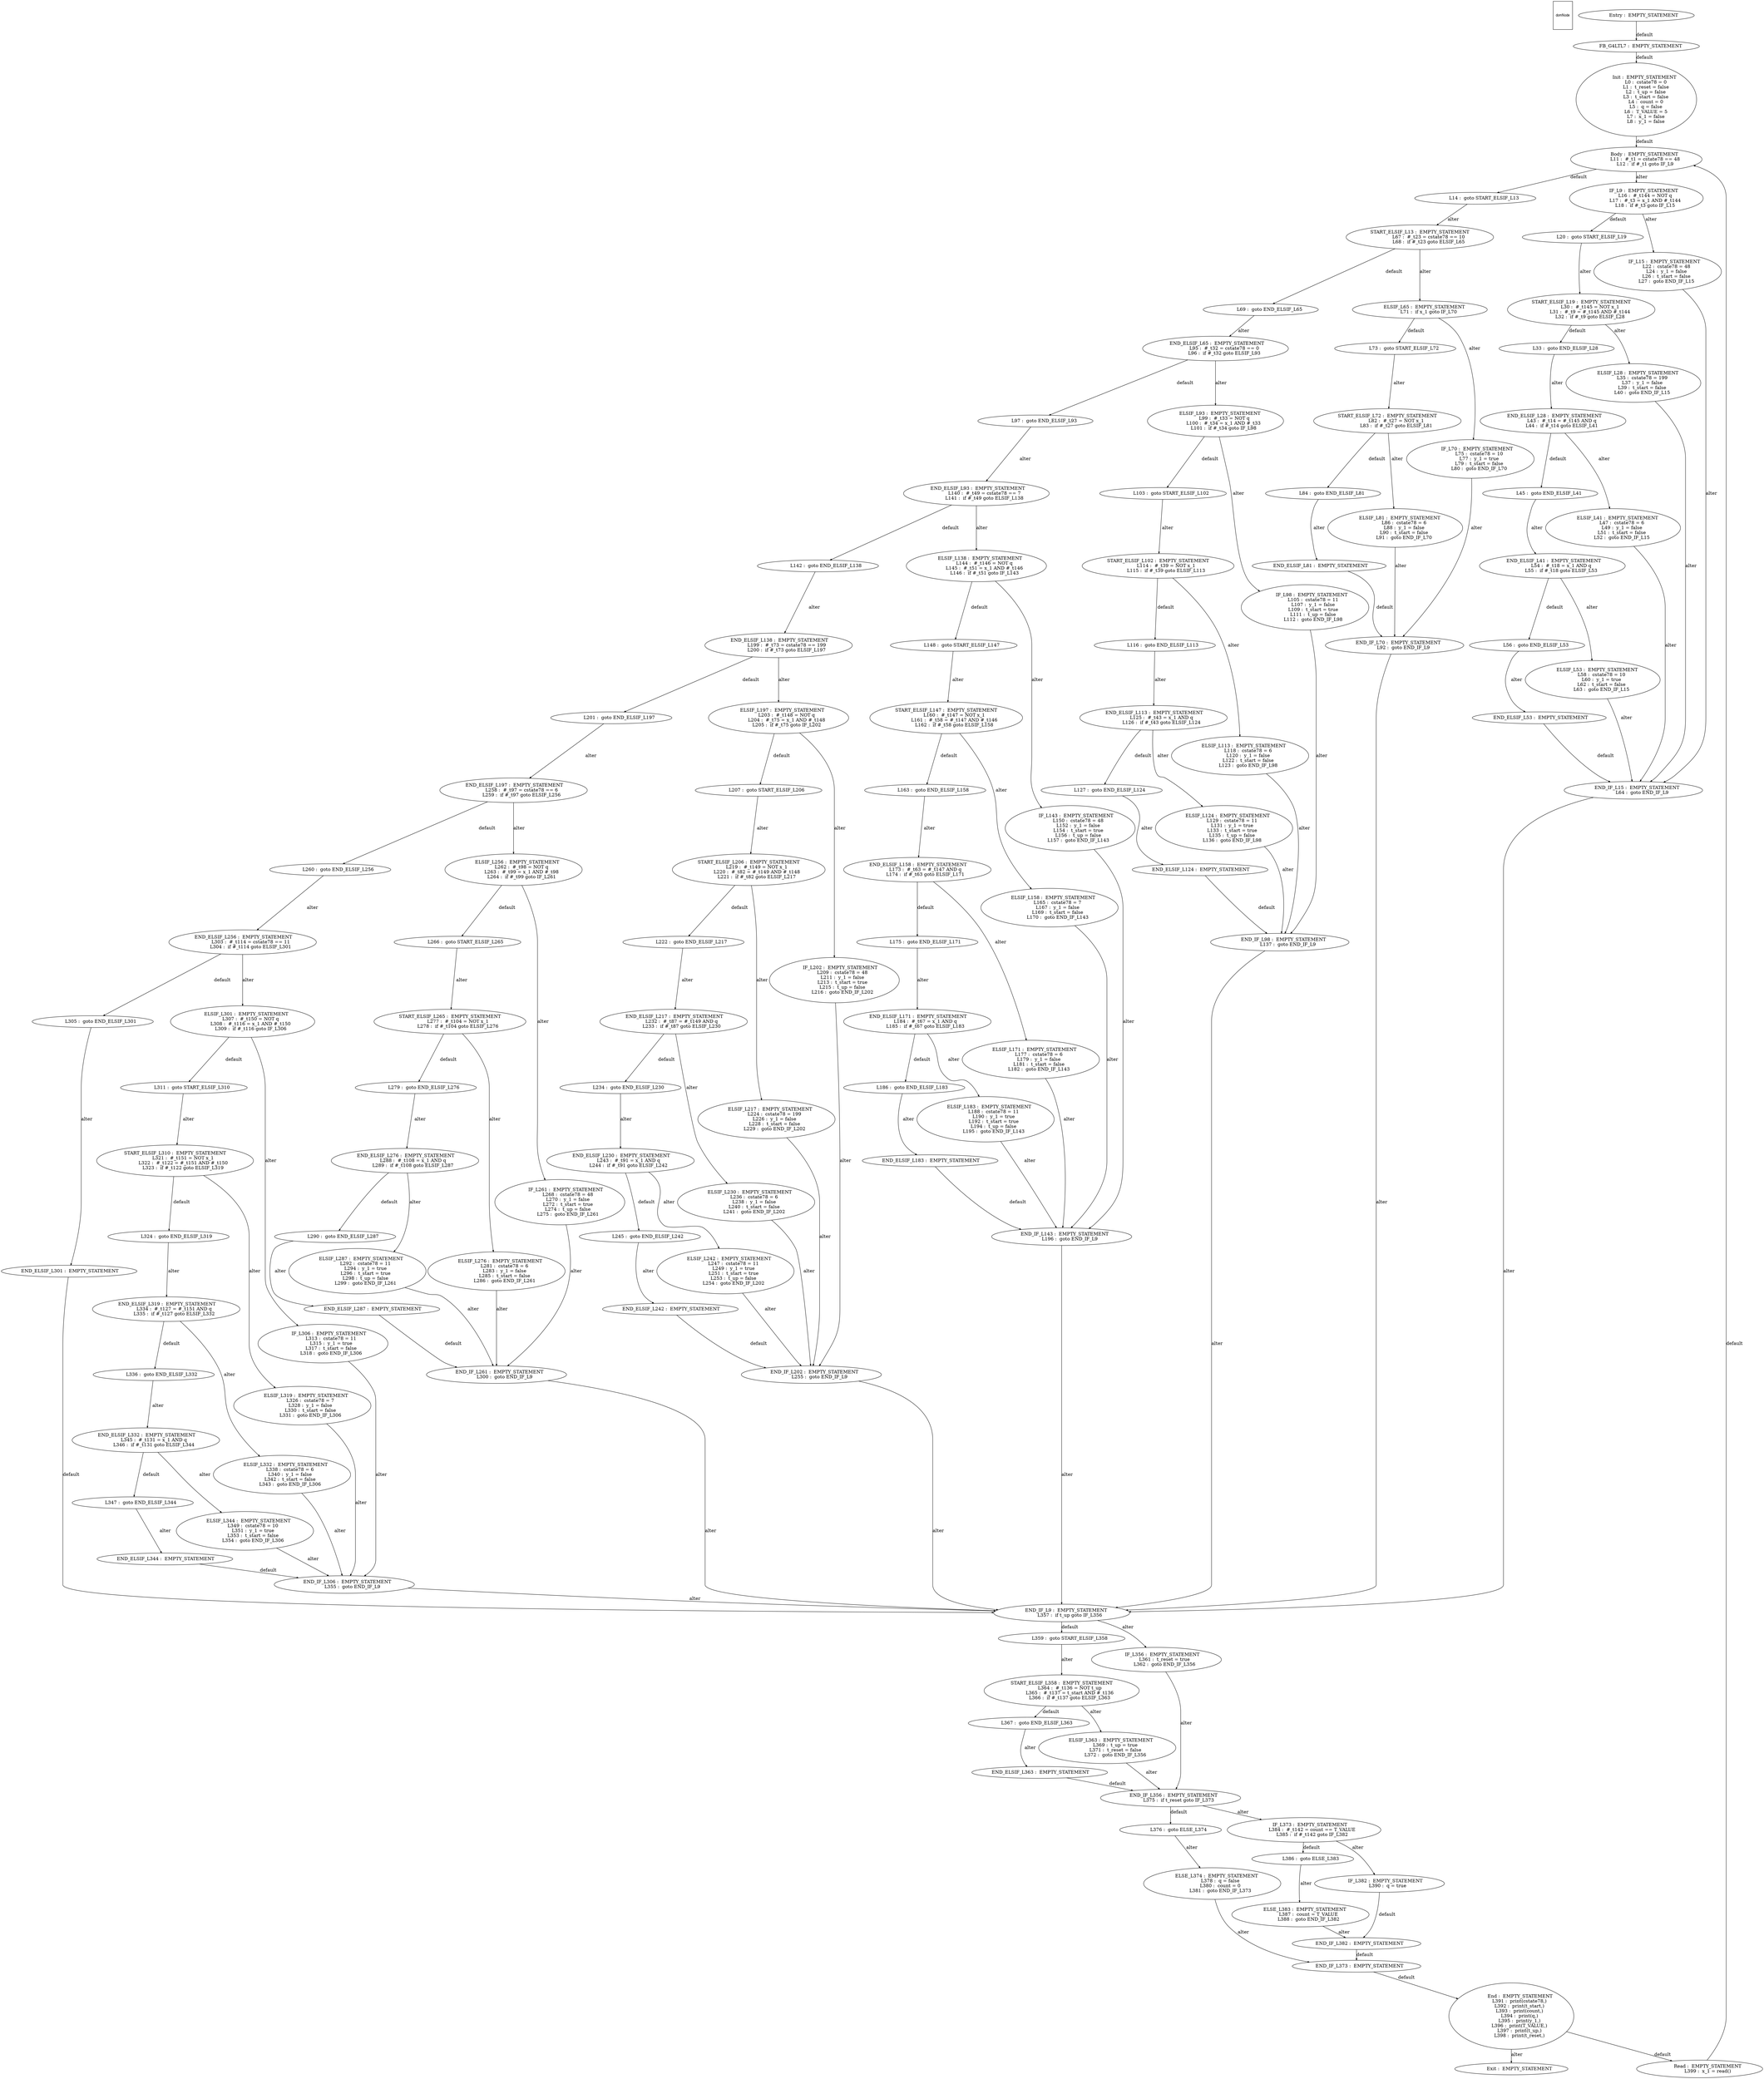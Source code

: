digraph G {
  ranksep=.25;
  edge [arrowsize=.5]
  domNode [shape=rectangle, fontname="ArialNarrow",
        fontsize=12,  height=1.2];
  "      FB_G4LTL7 :  EMPTY_STATEMENT
"; "           Init :  EMPTY_STATEMENT
             L0 :  cstate78 = 0
             L1 :  t_reset = false
             L2 :  t_up = false
             L3 :  t_start = false
             L4 :  count = 0
             L5 :  q = false
             L6 :  T_VALUE = 5
             L7 :  x_1 = false
             L8 :  y_1 = false
"; "           Body :  EMPTY_STATEMENT
            L11 :  #_t1 = cstate78 == 48
            L12 :  if #_t1 goto IF_L9
"; "            L14 :  goto START_ELSIF_L13
"; "          IF_L9 :  EMPTY_STATEMENT
            L16 :  #_t144 = NOT q
            L17 :  #_t3 = x_1 AND #_t144
            L18 :  if #_t3 goto IF_L15
"; "            L20 :  goto START_ELSIF_L19
"; "         IF_L15 :  EMPTY_STATEMENT
            L22 :  cstate78 = 48
            L24 :  y_1 = false
            L26 :  t_start = false
            L27 :  goto END_IF_L15
"; "START_ELSIF_L19 :  EMPTY_STATEMENT
            L30 :  #_t145 = NOT x_1
            L31 :  #_t9 = #_t145 AND #_t144
            L32 :  if #_t9 goto ELSIF_L28
"; "            L33 :  goto END_ELSIF_L28
"; "      ELSIF_L28 :  EMPTY_STATEMENT
            L35 :  cstate78 = 199
            L37 :  y_1 = false
            L39 :  t_start = false
            L40 :  goto END_IF_L15
"; "  END_ELSIF_L28 :  EMPTY_STATEMENT
            L43 :  #_t14 = #_t145 AND q
            L44 :  if #_t14 goto ELSIF_L41
"; "            L45 :  goto END_ELSIF_L41
"; "      ELSIF_L41 :  EMPTY_STATEMENT
            L47 :  cstate78 = 6
            L49 :  y_1 = false
            L51 :  t_start = false
            L52 :  goto END_IF_L15
"; "  END_ELSIF_L41 :  EMPTY_STATEMENT
            L54 :  #_t18 = x_1 AND q
            L55 :  if #_t18 goto ELSIF_L53
"; "            L56 :  goto END_ELSIF_L53
"; "      ELSIF_L53 :  EMPTY_STATEMENT
            L58 :  cstate78 = 10
            L60 :  y_1 = true
            L62 :  t_start = false
            L63 :  goto END_IF_L15
"; "  END_ELSIF_L53 :  EMPTY_STATEMENT
"; "     END_IF_L15 :  EMPTY_STATEMENT
            L64 :  goto END_IF_L9
"; "START_ELSIF_L13 :  EMPTY_STATEMENT
            L67 :  #_t23 = cstate78 == 10
            L68 :  if #_t23 goto ELSIF_L65
"; "            L69 :  goto END_ELSIF_L65
"; "      ELSIF_L65 :  EMPTY_STATEMENT
            L71 :  if x_1 goto IF_L70
"; "            L73 :  goto START_ELSIF_L72
"; "         IF_L70 :  EMPTY_STATEMENT
            L75 :  cstate78 = 10
            L77 :  y_1 = true
            L79 :  t_start = false
            L80 :  goto END_IF_L70
"; "START_ELSIF_L72 :  EMPTY_STATEMENT
            L82 :  #_t27 = NOT x_1
            L83 :  if #_t27 goto ELSIF_L81
"; "            L84 :  goto END_ELSIF_L81
"; "      ELSIF_L81 :  EMPTY_STATEMENT
            L86 :  cstate78 = 6
            L88 :  y_1 = false
            L90 :  t_start = false
            L91 :  goto END_IF_L70
"; "  END_ELSIF_L81 :  EMPTY_STATEMENT
"; "     END_IF_L70 :  EMPTY_STATEMENT
            L92 :  goto END_IF_L9
"; "  END_ELSIF_L65 :  EMPTY_STATEMENT
            L95 :  #_t32 = cstate78 == 0
            L96 :  if #_t32 goto ELSIF_L93
"; "            L97 :  goto END_ELSIF_L93
"; "      ELSIF_L93 :  EMPTY_STATEMENT
            L99 :  #_t33 = NOT q
           L100 :  #_t34 = x_1 AND #_t33
           L101 :  if #_t34 goto IF_L98
"; "           L103 :  goto START_ELSIF_L102
"; "         IF_L98 :  EMPTY_STATEMENT
           L105 :  cstate78 = 11
           L107 :  y_1 = false
           L109 :  t_start = true
           L111 :  t_up = false
           L112 :  goto END_IF_L98
"; "START_ELSIF_L102 :  EMPTY_STATEMENT
           L114 :  #_t39 = NOT x_1
           L115 :  if #_t39 goto ELSIF_L113
"; "           L116 :  goto END_ELSIF_L113
"; "     ELSIF_L113 :  EMPTY_STATEMENT
           L118 :  cstate78 = 6
           L120 :  y_1 = false
           L122 :  t_start = false
           L123 :  goto END_IF_L98
"; " END_ELSIF_L113 :  EMPTY_STATEMENT
           L125 :  #_t43 = x_1 AND q
           L126 :  if #_t43 goto ELSIF_L124
"; "           L127 :  goto END_ELSIF_L124
"; "     ELSIF_L124 :  EMPTY_STATEMENT
           L129 :  cstate78 = 11
           L131 :  y_1 = true
           L133 :  t_start = true
           L135 :  t_up = false
           L136 :  goto END_IF_L98
"; " END_ELSIF_L124 :  EMPTY_STATEMENT
"; "     END_IF_L98 :  EMPTY_STATEMENT
           L137 :  goto END_IF_L9
"; "  END_ELSIF_L93 :  EMPTY_STATEMENT
           L140 :  #_t49 = cstate78 == 7
           L141 :  if #_t49 goto ELSIF_L138
"; "           L142 :  goto END_ELSIF_L138
"; "     ELSIF_L138 :  EMPTY_STATEMENT
           L144 :  #_t146 = NOT q
           L145 :  #_t51 = x_1 AND #_t146
           L146 :  if #_t51 goto IF_L143
"; "           L148 :  goto START_ELSIF_L147
"; "        IF_L143 :  EMPTY_STATEMENT
           L150 :  cstate78 = 48
           L152 :  y_1 = false
           L154 :  t_start = true
           L156 :  t_up = false
           L157 :  goto END_IF_L143
"; "START_ELSIF_L147 :  EMPTY_STATEMENT
           L160 :  #_t147 = NOT x_1
           L161 :  #_t58 = #_t147 AND #_t146
           L162 :  if #_t58 goto ELSIF_L158
"; "           L163 :  goto END_ELSIF_L158
"; "     ELSIF_L158 :  EMPTY_STATEMENT
           L165 :  cstate78 = 7
           L167 :  y_1 = false
           L169 :  t_start = false
           L170 :  goto END_IF_L143
"; " END_ELSIF_L158 :  EMPTY_STATEMENT
           L173 :  #_t63 = #_t147 AND q
           L174 :  if #_t63 goto ELSIF_L171
"; "           L175 :  goto END_ELSIF_L171
"; "     ELSIF_L171 :  EMPTY_STATEMENT
           L177 :  cstate78 = 6
           L179 :  y_1 = false
           L181 :  t_start = false
           L182 :  goto END_IF_L143
"; " END_ELSIF_L171 :  EMPTY_STATEMENT
           L184 :  #_t67 = x_1 AND q
           L185 :  if #_t67 goto ELSIF_L183
"; "           L186 :  goto END_ELSIF_L183
"; "     ELSIF_L183 :  EMPTY_STATEMENT
           L188 :  cstate78 = 11
           L190 :  y_1 = true
           L192 :  t_start = true
           L194 :  t_up = false
           L195 :  goto END_IF_L143
"; " END_ELSIF_L183 :  EMPTY_STATEMENT
"; "    END_IF_L143 :  EMPTY_STATEMENT
           L196 :  goto END_IF_L9
"; " END_ELSIF_L138 :  EMPTY_STATEMENT
           L199 :  #_t73 = cstate78 == 199
           L200 :  if #_t73 goto ELSIF_L197
"; "           L201 :  goto END_ELSIF_L197
"; "     ELSIF_L197 :  EMPTY_STATEMENT
           L203 :  #_t148 = NOT q
           L204 :  #_t75 = x_1 AND #_t148
           L205 :  if #_t75 goto IF_L202
"; "           L207 :  goto START_ELSIF_L206
"; "        IF_L202 :  EMPTY_STATEMENT
           L209 :  cstate78 = 48
           L211 :  y_1 = false
           L213 :  t_start = true
           L215 :  t_up = false
           L216 :  goto END_IF_L202
"; "START_ELSIF_L206 :  EMPTY_STATEMENT
           L219 :  #_t149 = NOT x_1
           L220 :  #_t82 = #_t149 AND #_t148
           L221 :  if #_t82 goto ELSIF_L217
"; "           L222 :  goto END_ELSIF_L217
"; "     ELSIF_L217 :  EMPTY_STATEMENT
           L224 :  cstate78 = 199
           L226 :  y_1 = false
           L228 :  t_start = false
           L229 :  goto END_IF_L202
"; " END_ELSIF_L217 :  EMPTY_STATEMENT
           L232 :  #_t87 = #_t149 AND q
           L233 :  if #_t87 goto ELSIF_L230
"; "           L234 :  goto END_ELSIF_L230
"; "     ELSIF_L230 :  EMPTY_STATEMENT
           L236 :  cstate78 = 6
           L238 :  y_1 = false
           L240 :  t_start = false
           L241 :  goto END_IF_L202
"; " END_ELSIF_L230 :  EMPTY_STATEMENT
           L243 :  #_t91 = x_1 AND q
           L244 :  if #_t91 goto ELSIF_L242
"; "           L245 :  goto END_ELSIF_L242
"; "     ELSIF_L242 :  EMPTY_STATEMENT
           L247 :  cstate78 = 11
           L249 :  y_1 = true
           L251 :  t_start = true
           L253 :  t_up = false
           L254 :  goto END_IF_L202
"; " END_ELSIF_L242 :  EMPTY_STATEMENT
"; "    END_IF_L202 :  EMPTY_STATEMENT
           L255 :  goto END_IF_L9
"; " END_ELSIF_L197 :  EMPTY_STATEMENT
           L258 :  #_t97 = cstate78 == 6
           L259 :  if #_t97 goto ELSIF_L256
"; "           L260 :  goto END_ELSIF_L256
"; "     ELSIF_L256 :  EMPTY_STATEMENT
           L262 :  #_t98 = NOT q
           L263 :  #_t99 = x_1 AND #_t98
           L264 :  if #_t99 goto IF_L261
"; "           L266 :  goto START_ELSIF_L265
"; "        IF_L261 :  EMPTY_STATEMENT
           L268 :  cstate78 = 48
           L270 :  y_1 = false
           L272 :  t_start = true
           L274 :  t_up = false
           L275 :  goto END_IF_L261
"; "START_ELSIF_L265 :  EMPTY_STATEMENT
           L277 :  #_t104 = NOT x_1
           L278 :  if #_t104 goto ELSIF_L276
"; "           L279 :  goto END_ELSIF_L276
"; "     ELSIF_L276 :  EMPTY_STATEMENT
           L281 :  cstate78 = 6
           L283 :  y_1 = false
           L285 :  t_start = false
           L286 :  goto END_IF_L261
"; " END_ELSIF_L276 :  EMPTY_STATEMENT
           L288 :  #_t108 = x_1 AND q
           L289 :  if #_t108 goto ELSIF_L287
"; "           L290 :  goto END_ELSIF_L287
"; "     ELSIF_L287 :  EMPTY_STATEMENT
           L292 :  cstate78 = 11
           L294 :  y_1 = true
           L296 :  t_start = true
           L298 :  t_up = false
           L299 :  goto END_IF_L261
"; " END_ELSIF_L287 :  EMPTY_STATEMENT
"; "    END_IF_L261 :  EMPTY_STATEMENT
           L300 :  goto END_IF_L9
"; " END_ELSIF_L256 :  EMPTY_STATEMENT
           L303 :  #_t114 = cstate78 == 11
           L304 :  if #_t114 goto ELSIF_L301
"; "           L305 :  goto END_ELSIF_L301
"; "     ELSIF_L301 :  EMPTY_STATEMENT
           L307 :  #_t150 = NOT q
           L308 :  #_t116 = x_1 AND #_t150
           L309 :  if #_t116 goto IF_L306
"; "           L311 :  goto START_ELSIF_L310
"; "        IF_L306 :  EMPTY_STATEMENT
           L313 :  cstate78 = 11
           L315 :  y_1 = true
           L317 :  t_start = false
           L318 :  goto END_IF_L306
"; "START_ELSIF_L310 :  EMPTY_STATEMENT
           L321 :  #_t151 = NOT x_1
           L322 :  #_t122 = #_t151 AND #_t150
           L323 :  if #_t122 goto ELSIF_L319
"; "           L324 :  goto END_ELSIF_L319
"; "     ELSIF_L319 :  EMPTY_STATEMENT
           L326 :  cstate78 = 7
           L328 :  y_1 = false
           L330 :  t_start = false
           L331 :  goto END_IF_L306
"; " END_ELSIF_L319 :  EMPTY_STATEMENT
           L334 :  #_t127 = #_t151 AND q
           L335 :  if #_t127 goto ELSIF_L332
"; "           L336 :  goto END_ELSIF_L332
"; "     ELSIF_L332 :  EMPTY_STATEMENT
           L338 :  cstate78 = 6
           L340 :  y_1 = false
           L342 :  t_start = false
           L343 :  goto END_IF_L306
"; " END_ELSIF_L332 :  EMPTY_STATEMENT
           L345 :  #_t131 = x_1 AND q
           L346 :  if #_t131 goto ELSIF_L344
"; "           L347 :  goto END_ELSIF_L344
"; "     ELSIF_L344 :  EMPTY_STATEMENT
           L349 :  cstate78 = 10
           L351 :  y_1 = true
           L353 :  t_start = false
           L354 :  goto END_IF_L306
"; " END_ELSIF_L344 :  EMPTY_STATEMENT
"; "    END_IF_L306 :  EMPTY_STATEMENT
           L355 :  goto END_IF_L9
"; " END_ELSIF_L301 :  EMPTY_STATEMENT
"; "      END_IF_L9 :  EMPTY_STATEMENT
           L357 :  if t_up goto IF_L356
"; "           L359 :  goto START_ELSIF_L358
"; "        IF_L356 :  EMPTY_STATEMENT
           L361 :  t_reset = true
           L362 :  goto END_IF_L356
"; "START_ELSIF_L358 :  EMPTY_STATEMENT
           L364 :  #_t136 = NOT t_up
           L365 :  #_t137 = t_start AND #_t136
           L366 :  if #_t137 goto ELSIF_L363
"; "           L367 :  goto END_ELSIF_L363
"; "     ELSIF_L363 :  EMPTY_STATEMENT
           L369 :  t_up = true
           L371 :  t_reset = false
           L372 :  goto END_IF_L356
"; " END_ELSIF_L363 :  EMPTY_STATEMENT
"; "    END_IF_L356 :  EMPTY_STATEMENT
           L375 :  if t_reset goto IF_L373
"; "           L376 :  goto ELSE_L374
"; "      ELSE_L374 :  EMPTY_STATEMENT
           L378 :  q = false
           L380 :  count = 0
           L381 :  goto END_IF_L373
"; "        IF_L373 :  EMPTY_STATEMENT
           L384 :  #_t142 = count == T_VALUE
           L385 :  if #_t142 goto IF_L382
"; "           L386 :  goto ELSE_L383
"; "      ELSE_L383 :  EMPTY_STATEMENT
           L387 :  count = T_VALUE
           L388 :  goto END_IF_L382
"; "        IF_L382 :  EMPTY_STATEMENT
           L390 :  q = true
"; "    END_IF_L382 :  EMPTY_STATEMENT
"; "    END_IF_L373 :  EMPTY_STATEMENT
"; "          Entry :  EMPTY_STATEMENT
"; "            End :  EMPTY_STATEMENT
           L391 :  print(cstate78,)
           L392 :  print(t_start,)
           L393 :  print(count,)
           L394 :  print(q,)
           L395 :  print(y_1,)
           L396 :  print(T_VALUE,)
           L397 :  print(t_up,)
           L398 :  print(t_reset,)
"; "           Exit :  EMPTY_STATEMENT
"; "           Read :  EMPTY_STATEMENT
           L399 :  x_1 = read()
"; 
  "      FB_G4LTL7 :  EMPTY_STATEMENT
" -> "           Init :  EMPTY_STATEMENT
             L0 :  cstate78 = 0
             L1 :  t_reset = false
             L2 :  t_up = false
             L3 :  t_start = false
             L4 :  count = 0
             L5 :  q = false
             L6 :  T_VALUE = 5
             L7 :  x_1 = false
             L8 :  y_1 = false
"  [label="default"];
  "           Init :  EMPTY_STATEMENT
             L0 :  cstate78 = 0
             L1 :  t_reset = false
             L2 :  t_up = false
             L3 :  t_start = false
             L4 :  count = 0
             L5 :  q = false
             L6 :  T_VALUE = 5
             L7 :  x_1 = false
             L8 :  y_1 = false
" -> "           Body :  EMPTY_STATEMENT
            L11 :  #_t1 = cstate78 == 48
            L12 :  if #_t1 goto IF_L9
"  [label="default"];
  "           Body :  EMPTY_STATEMENT
            L11 :  #_t1 = cstate78 == 48
            L12 :  if #_t1 goto IF_L9
" -> "            L14 :  goto START_ELSIF_L13
"  [label="default"];
  "           Body :  EMPTY_STATEMENT
            L11 :  #_t1 = cstate78 == 48
            L12 :  if #_t1 goto IF_L9
" -> "          IF_L9 :  EMPTY_STATEMENT
            L16 :  #_t144 = NOT q
            L17 :  #_t3 = x_1 AND #_t144
            L18 :  if #_t3 goto IF_L15
"  [label="alter"];
  "            L14 :  goto START_ELSIF_L13
" -> "START_ELSIF_L13 :  EMPTY_STATEMENT
            L67 :  #_t23 = cstate78 == 10
            L68 :  if #_t23 goto ELSIF_L65
"  [label="alter"];
  "          IF_L9 :  EMPTY_STATEMENT
            L16 :  #_t144 = NOT q
            L17 :  #_t3 = x_1 AND #_t144
            L18 :  if #_t3 goto IF_L15
" -> "            L20 :  goto START_ELSIF_L19
"  [label="default"];
  "          IF_L9 :  EMPTY_STATEMENT
            L16 :  #_t144 = NOT q
            L17 :  #_t3 = x_1 AND #_t144
            L18 :  if #_t3 goto IF_L15
" -> "         IF_L15 :  EMPTY_STATEMENT
            L22 :  cstate78 = 48
            L24 :  y_1 = false
            L26 :  t_start = false
            L27 :  goto END_IF_L15
"  [label="alter"];
  "            L20 :  goto START_ELSIF_L19
" -> "START_ELSIF_L19 :  EMPTY_STATEMENT
            L30 :  #_t145 = NOT x_1
            L31 :  #_t9 = #_t145 AND #_t144
            L32 :  if #_t9 goto ELSIF_L28
"  [label="alter"];
  "         IF_L15 :  EMPTY_STATEMENT
            L22 :  cstate78 = 48
            L24 :  y_1 = false
            L26 :  t_start = false
            L27 :  goto END_IF_L15
" -> "     END_IF_L15 :  EMPTY_STATEMENT
            L64 :  goto END_IF_L9
"  [label="alter"];
  "START_ELSIF_L19 :  EMPTY_STATEMENT
            L30 :  #_t145 = NOT x_1
            L31 :  #_t9 = #_t145 AND #_t144
            L32 :  if #_t9 goto ELSIF_L28
" -> "            L33 :  goto END_ELSIF_L28
"  [label="default"];
  "START_ELSIF_L19 :  EMPTY_STATEMENT
            L30 :  #_t145 = NOT x_1
            L31 :  #_t9 = #_t145 AND #_t144
            L32 :  if #_t9 goto ELSIF_L28
" -> "      ELSIF_L28 :  EMPTY_STATEMENT
            L35 :  cstate78 = 199
            L37 :  y_1 = false
            L39 :  t_start = false
            L40 :  goto END_IF_L15
"  [label="alter"];
  "            L33 :  goto END_ELSIF_L28
" -> "  END_ELSIF_L28 :  EMPTY_STATEMENT
            L43 :  #_t14 = #_t145 AND q
            L44 :  if #_t14 goto ELSIF_L41
"  [label="alter"];
  "      ELSIF_L28 :  EMPTY_STATEMENT
            L35 :  cstate78 = 199
            L37 :  y_1 = false
            L39 :  t_start = false
            L40 :  goto END_IF_L15
" -> "     END_IF_L15 :  EMPTY_STATEMENT
            L64 :  goto END_IF_L9
"  [label="alter"];
  "  END_ELSIF_L28 :  EMPTY_STATEMENT
            L43 :  #_t14 = #_t145 AND q
            L44 :  if #_t14 goto ELSIF_L41
" -> "            L45 :  goto END_ELSIF_L41
"  [label="default"];
  "  END_ELSIF_L28 :  EMPTY_STATEMENT
            L43 :  #_t14 = #_t145 AND q
            L44 :  if #_t14 goto ELSIF_L41
" -> "      ELSIF_L41 :  EMPTY_STATEMENT
            L47 :  cstate78 = 6
            L49 :  y_1 = false
            L51 :  t_start = false
            L52 :  goto END_IF_L15
"  [label="alter"];
  "            L45 :  goto END_ELSIF_L41
" -> "  END_ELSIF_L41 :  EMPTY_STATEMENT
            L54 :  #_t18 = x_1 AND q
            L55 :  if #_t18 goto ELSIF_L53
"  [label="alter"];
  "      ELSIF_L41 :  EMPTY_STATEMENT
            L47 :  cstate78 = 6
            L49 :  y_1 = false
            L51 :  t_start = false
            L52 :  goto END_IF_L15
" -> "     END_IF_L15 :  EMPTY_STATEMENT
            L64 :  goto END_IF_L9
"  [label="alter"];
  "  END_ELSIF_L41 :  EMPTY_STATEMENT
            L54 :  #_t18 = x_1 AND q
            L55 :  if #_t18 goto ELSIF_L53
" -> "            L56 :  goto END_ELSIF_L53
"  [label="default"];
  "  END_ELSIF_L41 :  EMPTY_STATEMENT
            L54 :  #_t18 = x_1 AND q
            L55 :  if #_t18 goto ELSIF_L53
" -> "      ELSIF_L53 :  EMPTY_STATEMENT
            L58 :  cstate78 = 10
            L60 :  y_1 = true
            L62 :  t_start = false
            L63 :  goto END_IF_L15
"  [label="alter"];
  "            L56 :  goto END_ELSIF_L53
" -> "  END_ELSIF_L53 :  EMPTY_STATEMENT
"  [label="alter"];
  "      ELSIF_L53 :  EMPTY_STATEMENT
            L58 :  cstate78 = 10
            L60 :  y_1 = true
            L62 :  t_start = false
            L63 :  goto END_IF_L15
" -> "     END_IF_L15 :  EMPTY_STATEMENT
            L64 :  goto END_IF_L9
"  [label="alter"];
  "  END_ELSIF_L53 :  EMPTY_STATEMENT
" -> "     END_IF_L15 :  EMPTY_STATEMENT
            L64 :  goto END_IF_L9
"  [label="default"];
  "     END_IF_L15 :  EMPTY_STATEMENT
            L64 :  goto END_IF_L9
" -> "      END_IF_L9 :  EMPTY_STATEMENT
           L357 :  if t_up goto IF_L356
"  [label="alter"];
  "START_ELSIF_L13 :  EMPTY_STATEMENT
            L67 :  #_t23 = cstate78 == 10
            L68 :  if #_t23 goto ELSIF_L65
" -> "            L69 :  goto END_ELSIF_L65
"  [label="default"];
  "START_ELSIF_L13 :  EMPTY_STATEMENT
            L67 :  #_t23 = cstate78 == 10
            L68 :  if #_t23 goto ELSIF_L65
" -> "      ELSIF_L65 :  EMPTY_STATEMENT
            L71 :  if x_1 goto IF_L70
"  [label="alter"];
  "            L69 :  goto END_ELSIF_L65
" -> "  END_ELSIF_L65 :  EMPTY_STATEMENT
            L95 :  #_t32 = cstate78 == 0
            L96 :  if #_t32 goto ELSIF_L93
"  [label="alter"];
  "      ELSIF_L65 :  EMPTY_STATEMENT
            L71 :  if x_1 goto IF_L70
" -> "            L73 :  goto START_ELSIF_L72
"  [label="default"];
  "      ELSIF_L65 :  EMPTY_STATEMENT
            L71 :  if x_1 goto IF_L70
" -> "         IF_L70 :  EMPTY_STATEMENT
            L75 :  cstate78 = 10
            L77 :  y_1 = true
            L79 :  t_start = false
            L80 :  goto END_IF_L70
"  [label="alter"];
  "            L73 :  goto START_ELSIF_L72
" -> "START_ELSIF_L72 :  EMPTY_STATEMENT
            L82 :  #_t27 = NOT x_1
            L83 :  if #_t27 goto ELSIF_L81
"  [label="alter"];
  "         IF_L70 :  EMPTY_STATEMENT
            L75 :  cstate78 = 10
            L77 :  y_1 = true
            L79 :  t_start = false
            L80 :  goto END_IF_L70
" -> "     END_IF_L70 :  EMPTY_STATEMENT
            L92 :  goto END_IF_L9
"  [label="alter"];
  "START_ELSIF_L72 :  EMPTY_STATEMENT
            L82 :  #_t27 = NOT x_1
            L83 :  if #_t27 goto ELSIF_L81
" -> "            L84 :  goto END_ELSIF_L81
"  [label="default"];
  "START_ELSIF_L72 :  EMPTY_STATEMENT
            L82 :  #_t27 = NOT x_1
            L83 :  if #_t27 goto ELSIF_L81
" -> "      ELSIF_L81 :  EMPTY_STATEMENT
            L86 :  cstate78 = 6
            L88 :  y_1 = false
            L90 :  t_start = false
            L91 :  goto END_IF_L70
"  [label="alter"];
  "            L84 :  goto END_ELSIF_L81
" -> "  END_ELSIF_L81 :  EMPTY_STATEMENT
"  [label="alter"];
  "      ELSIF_L81 :  EMPTY_STATEMENT
            L86 :  cstate78 = 6
            L88 :  y_1 = false
            L90 :  t_start = false
            L91 :  goto END_IF_L70
" -> "     END_IF_L70 :  EMPTY_STATEMENT
            L92 :  goto END_IF_L9
"  [label="alter"];
  "  END_ELSIF_L81 :  EMPTY_STATEMENT
" -> "     END_IF_L70 :  EMPTY_STATEMENT
            L92 :  goto END_IF_L9
"  [label="default"];
  "     END_IF_L70 :  EMPTY_STATEMENT
            L92 :  goto END_IF_L9
" -> "      END_IF_L9 :  EMPTY_STATEMENT
           L357 :  if t_up goto IF_L356
"  [label="alter"];
  "  END_ELSIF_L65 :  EMPTY_STATEMENT
            L95 :  #_t32 = cstate78 == 0
            L96 :  if #_t32 goto ELSIF_L93
" -> "            L97 :  goto END_ELSIF_L93
"  [label="default"];
  "  END_ELSIF_L65 :  EMPTY_STATEMENT
            L95 :  #_t32 = cstate78 == 0
            L96 :  if #_t32 goto ELSIF_L93
" -> "      ELSIF_L93 :  EMPTY_STATEMENT
            L99 :  #_t33 = NOT q
           L100 :  #_t34 = x_1 AND #_t33
           L101 :  if #_t34 goto IF_L98
"  [label="alter"];
  "            L97 :  goto END_ELSIF_L93
" -> "  END_ELSIF_L93 :  EMPTY_STATEMENT
           L140 :  #_t49 = cstate78 == 7
           L141 :  if #_t49 goto ELSIF_L138
"  [label="alter"];
  "      ELSIF_L93 :  EMPTY_STATEMENT
            L99 :  #_t33 = NOT q
           L100 :  #_t34 = x_1 AND #_t33
           L101 :  if #_t34 goto IF_L98
" -> "           L103 :  goto START_ELSIF_L102
"  [label="default"];
  "      ELSIF_L93 :  EMPTY_STATEMENT
            L99 :  #_t33 = NOT q
           L100 :  #_t34 = x_1 AND #_t33
           L101 :  if #_t34 goto IF_L98
" -> "         IF_L98 :  EMPTY_STATEMENT
           L105 :  cstate78 = 11
           L107 :  y_1 = false
           L109 :  t_start = true
           L111 :  t_up = false
           L112 :  goto END_IF_L98
"  [label="alter"];
  "           L103 :  goto START_ELSIF_L102
" -> "START_ELSIF_L102 :  EMPTY_STATEMENT
           L114 :  #_t39 = NOT x_1
           L115 :  if #_t39 goto ELSIF_L113
"  [label="alter"];
  "         IF_L98 :  EMPTY_STATEMENT
           L105 :  cstate78 = 11
           L107 :  y_1 = false
           L109 :  t_start = true
           L111 :  t_up = false
           L112 :  goto END_IF_L98
" -> "     END_IF_L98 :  EMPTY_STATEMENT
           L137 :  goto END_IF_L9
"  [label="alter"];
  "START_ELSIF_L102 :  EMPTY_STATEMENT
           L114 :  #_t39 = NOT x_1
           L115 :  if #_t39 goto ELSIF_L113
" -> "           L116 :  goto END_ELSIF_L113
"  [label="default"];
  "START_ELSIF_L102 :  EMPTY_STATEMENT
           L114 :  #_t39 = NOT x_1
           L115 :  if #_t39 goto ELSIF_L113
" -> "     ELSIF_L113 :  EMPTY_STATEMENT
           L118 :  cstate78 = 6
           L120 :  y_1 = false
           L122 :  t_start = false
           L123 :  goto END_IF_L98
"  [label="alter"];
  "           L116 :  goto END_ELSIF_L113
" -> " END_ELSIF_L113 :  EMPTY_STATEMENT
           L125 :  #_t43 = x_1 AND q
           L126 :  if #_t43 goto ELSIF_L124
"  [label="alter"];
  "     ELSIF_L113 :  EMPTY_STATEMENT
           L118 :  cstate78 = 6
           L120 :  y_1 = false
           L122 :  t_start = false
           L123 :  goto END_IF_L98
" -> "     END_IF_L98 :  EMPTY_STATEMENT
           L137 :  goto END_IF_L9
"  [label="alter"];
  " END_ELSIF_L113 :  EMPTY_STATEMENT
           L125 :  #_t43 = x_1 AND q
           L126 :  if #_t43 goto ELSIF_L124
" -> "           L127 :  goto END_ELSIF_L124
"  [label="default"];
  " END_ELSIF_L113 :  EMPTY_STATEMENT
           L125 :  #_t43 = x_1 AND q
           L126 :  if #_t43 goto ELSIF_L124
" -> "     ELSIF_L124 :  EMPTY_STATEMENT
           L129 :  cstate78 = 11
           L131 :  y_1 = true
           L133 :  t_start = true
           L135 :  t_up = false
           L136 :  goto END_IF_L98
"  [label="alter"];
  "           L127 :  goto END_ELSIF_L124
" -> " END_ELSIF_L124 :  EMPTY_STATEMENT
"  [label="alter"];
  "     ELSIF_L124 :  EMPTY_STATEMENT
           L129 :  cstate78 = 11
           L131 :  y_1 = true
           L133 :  t_start = true
           L135 :  t_up = false
           L136 :  goto END_IF_L98
" -> "     END_IF_L98 :  EMPTY_STATEMENT
           L137 :  goto END_IF_L9
"  [label="alter"];
  " END_ELSIF_L124 :  EMPTY_STATEMENT
" -> "     END_IF_L98 :  EMPTY_STATEMENT
           L137 :  goto END_IF_L9
"  [label="default"];
  "     END_IF_L98 :  EMPTY_STATEMENT
           L137 :  goto END_IF_L9
" -> "      END_IF_L9 :  EMPTY_STATEMENT
           L357 :  if t_up goto IF_L356
"  [label="alter"];
  "  END_ELSIF_L93 :  EMPTY_STATEMENT
           L140 :  #_t49 = cstate78 == 7
           L141 :  if #_t49 goto ELSIF_L138
" -> "           L142 :  goto END_ELSIF_L138
"  [label="default"];
  "  END_ELSIF_L93 :  EMPTY_STATEMENT
           L140 :  #_t49 = cstate78 == 7
           L141 :  if #_t49 goto ELSIF_L138
" -> "     ELSIF_L138 :  EMPTY_STATEMENT
           L144 :  #_t146 = NOT q
           L145 :  #_t51 = x_1 AND #_t146
           L146 :  if #_t51 goto IF_L143
"  [label="alter"];
  "           L142 :  goto END_ELSIF_L138
" -> " END_ELSIF_L138 :  EMPTY_STATEMENT
           L199 :  #_t73 = cstate78 == 199
           L200 :  if #_t73 goto ELSIF_L197
"  [label="alter"];
  "     ELSIF_L138 :  EMPTY_STATEMENT
           L144 :  #_t146 = NOT q
           L145 :  #_t51 = x_1 AND #_t146
           L146 :  if #_t51 goto IF_L143
" -> "           L148 :  goto START_ELSIF_L147
"  [label="default"];
  "     ELSIF_L138 :  EMPTY_STATEMENT
           L144 :  #_t146 = NOT q
           L145 :  #_t51 = x_1 AND #_t146
           L146 :  if #_t51 goto IF_L143
" -> "        IF_L143 :  EMPTY_STATEMENT
           L150 :  cstate78 = 48
           L152 :  y_1 = false
           L154 :  t_start = true
           L156 :  t_up = false
           L157 :  goto END_IF_L143
"  [label="alter"];
  "           L148 :  goto START_ELSIF_L147
" -> "START_ELSIF_L147 :  EMPTY_STATEMENT
           L160 :  #_t147 = NOT x_1
           L161 :  #_t58 = #_t147 AND #_t146
           L162 :  if #_t58 goto ELSIF_L158
"  [label="alter"];
  "        IF_L143 :  EMPTY_STATEMENT
           L150 :  cstate78 = 48
           L152 :  y_1 = false
           L154 :  t_start = true
           L156 :  t_up = false
           L157 :  goto END_IF_L143
" -> "    END_IF_L143 :  EMPTY_STATEMENT
           L196 :  goto END_IF_L9
"  [label="alter"];
  "START_ELSIF_L147 :  EMPTY_STATEMENT
           L160 :  #_t147 = NOT x_1
           L161 :  #_t58 = #_t147 AND #_t146
           L162 :  if #_t58 goto ELSIF_L158
" -> "           L163 :  goto END_ELSIF_L158
"  [label="default"];
  "START_ELSIF_L147 :  EMPTY_STATEMENT
           L160 :  #_t147 = NOT x_1
           L161 :  #_t58 = #_t147 AND #_t146
           L162 :  if #_t58 goto ELSIF_L158
" -> "     ELSIF_L158 :  EMPTY_STATEMENT
           L165 :  cstate78 = 7
           L167 :  y_1 = false
           L169 :  t_start = false
           L170 :  goto END_IF_L143
"  [label="alter"];
  "           L163 :  goto END_ELSIF_L158
" -> " END_ELSIF_L158 :  EMPTY_STATEMENT
           L173 :  #_t63 = #_t147 AND q
           L174 :  if #_t63 goto ELSIF_L171
"  [label="alter"];
  "     ELSIF_L158 :  EMPTY_STATEMENT
           L165 :  cstate78 = 7
           L167 :  y_1 = false
           L169 :  t_start = false
           L170 :  goto END_IF_L143
" -> "    END_IF_L143 :  EMPTY_STATEMENT
           L196 :  goto END_IF_L9
"  [label="alter"];
  " END_ELSIF_L158 :  EMPTY_STATEMENT
           L173 :  #_t63 = #_t147 AND q
           L174 :  if #_t63 goto ELSIF_L171
" -> "           L175 :  goto END_ELSIF_L171
"  [label="default"];
  " END_ELSIF_L158 :  EMPTY_STATEMENT
           L173 :  #_t63 = #_t147 AND q
           L174 :  if #_t63 goto ELSIF_L171
" -> "     ELSIF_L171 :  EMPTY_STATEMENT
           L177 :  cstate78 = 6
           L179 :  y_1 = false
           L181 :  t_start = false
           L182 :  goto END_IF_L143
"  [label="alter"];
  "           L175 :  goto END_ELSIF_L171
" -> " END_ELSIF_L171 :  EMPTY_STATEMENT
           L184 :  #_t67 = x_1 AND q
           L185 :  if #_t67 goto ELSIF_L183
"  [label="alter"];
  "     ELSIF_L171 :  EMPTY_STATEMENT
           L177 :  cstate78 = 6
           L179 :  y_1 = false
           L181 :  t_start = false
           L182 :  goto END_IF_L143
" -> "    END_IF_L143 :  EMPTY_STATEMENT
           L196 :  goto END_IF_L9
"  [label="alter"];
  " END_ELSIF_L171 :  EMPTY_STATEMENT
           L184 :  #_t67 = x_1 AND q
           L185 :  if #_t67 goto ELSIF_L183
" -> "           L186 :  goto END_ELSIF_L183
"  [label="default"];
  " END_ELSIF_L171 :  EMPTY_STATEMENT
           L184 :  #_t67 = x_1 AND q
           L185 :  if #_t67 goto ELSIF_L183
" -> "     ELSIF_L183 :  EMPTY_STATEMENT
           L188 :  cstate78 = 11
           L190 :  y_1 = true
           L192 :  t_start = true
           L194 :  t_up = false
           L195 :  goto END_IF_L143
"  [label="alter"];
  "           L186 :  goto END_ELSIF_L183
" -> " END_ELSIF_L183 :  EMPTY_STATEMENT
"  [label="alter"];
  "     ELSIF_L183 :  EMPTY_STATEMENT
           L188 :  cstate78 = 11
           L190 :  y_1 = true
           L192 :  t_start = true
           L194 :  t_up = false
           L195 :  goto END_IF_L143
" -> "    END_IF_L143 :  EMPTY_STATEMENT
           L196 :  goto END_IF_L9
"  [label="alter"];
  " END_ELSIF_L183 :  EMPTY_STATEMENT
" -> "    END_IF_L143 :  EMPTY_STATEMENT
           L196 :  goto END_IF_L9
"  [label="default"];
  "    END_IF_L143 :  EMPTY_STATEMENT
           L196 :  goto END_IF_L9
" -> "      END_IF_L9 :  EMPTY_STATEMENT
           L357 :  if t_up goto IF_L356
"  [label="alter"];
  " END_ELSIF_L138 :  EMPTY_STATEMENT
           L199 :  #_t73 = cstate78 == 199
           L200 :  if #_t73 goto ELSIF_L197
" -> "           L201 :  goto END_ELSIF_L197
"  [label="default"];
  " END_ELSIF_L138 :  EMPTY_STATEMENT
           L199 :  #_t73 = cstate78 == 199
           L200 :  if #_t73 goto ELSIF_L197
" -> "     ELSIF_L197 :  EMPTY_STATEMENT
           L203 :  #_t148 = NOT q
           L204 :  #_t75 = x_1 AND #_t148
           L205 :  if #_t75 goto IF_L202
"  [label="alter"];
  "           L201 :  goto END_ELSIF_L197
" -> " END_ELSIF_L197 :  EMPTY_STATEMENT
           L258 :  #_t97 = cstate78 == 6
           L259 :  if #_t97 goto ELSIF_L256
"  [label="alter"];
  "     ELSIF_L197 :  EMPTY_STATEMENT
           L203 :  #_t148 = NOT q
           L204 :  #_t75 = x_1 AND #_t148
           L205 :  if #_t75 goto IF_L202
" -> "           L207 :  goto START_ELSIF_L206
"  [label="default"];
  "     ELSIF_L197 :  EMPTY_STATEMENT
           L203 :  #_t148 = NOT q
           L204 :  #_t75 = x_1 AND #_t148
           L205 :  if #_t75 goto IF_L202
" -> "        IF_L202 :  EMPTY_STATEMENT
           L209 :  cstate78 = 48
           L211 :  y_1 = false
           L213 :  t_start = true
           L215 :  t_up = false
           L216 :  goto END_IF_L202
"  [label="alter"];
  "           L207 :  goto START_ELSIF_L206
" -> "START_ELSIF_L206 :  EMPTY_STATEMENT
           L219 :  #_t149 = NOT x_1
           L220 :  #_t82 = #_t149 AND #_t148
           L221 :  if #_t82 goto ELSIF_L217
"  [label="alter"];
  "        IF_L202 :  EMPTY_STATEMENT
           L209 :  cstate78 = 48
           L211 :  y_1 = false
           L213 :  t_start = true
           L215 :  t_up = false
           L216 :  goto END_IF_L202
" -> "    END_IF_L202 :  EMPTY_STATEMENT
           L255 :  goto END_IF_L9
"  [label="alter"];
  "START_ELSIF_L206 :  EMPTY_STATEMENT
           L219 :  #_t149 = NOT x_1
           L220 :  #_t82 = #_t149 AND #_t148
           L221 :  if #_t82 goto ELSIF_L217
" -> "           L222 :  goto END_ELSIF_L217
"  [label="default"];
  "START_ELSIF_L206 :  EMPTY_STATEMENT
           L219 :  #_t149 = NOT x_1
           L220 :  #_t82 = #_t149 AND #_t148
           L221 :  if #_t82 goto ELSIF_L217
" -> "     ELSIF_L217 :  EMPTY_STATEMENT
           L224 :  cstate78 = 199
           L226 :  y_1 = false
           L228 :  t_start = false
           L229 :  goto END_IF_L202
"  [label="alter"];
  "           L222 :  goto END_ELSIF_L217
" -> " END_ELSIF_L217 :  EMPTY_STATEMENT
           L232 :  #_t87 = #_t149 AND q
           L233 :  if #_t87 goto ELSIF_L230
"  [label="alter"];
  "     ELSIF_L217 :  EMPTY_STATEMENT
           L224 :  cstate78 = 199
           L226 :  y_1 = false
           L228 :  t_start = false
           L229 :  goto END_IF_L202
" -> "    END_IF_L202 :  EMPTY_STATEMENT
           L255 :  goto END_IF_L9
"  [label="alter"];
  " END_ELSIF_L217 :  EMPTY_STATEMENT
           L232 :  #_t87 = #_t149 AND q
           L233 :  if #_t87 goto ELSIF_L230
" -> "           L234 :  goto END_ELSIF_L230
"  [label="default"];
  " END_ELSIF_L217 :  EMPTY_STATEMENT
           L232 :  #_t87 = #_t149 AND q
           L233 :  if #_t87 goto ELSIF_L230
" -> "     ELSIF_L230 :  EMPTY_STATEMENT
           L236 :  cstate78 = 6
           L238 :  y_1 = false
           L240 :  t_start = false
           L241 :  goto END_IF_L202
"  [label="alter"];
  "           L234 :  goto END_ELSIF_L230
" -> " END_ELSIF_L230 :  EMPTY_STATEMENT
           L243 :  #_t91 = x_1 AND q
           L244 :  if #_t91 goto ELSIF_L242
"  [label="alter"];
  "     ELSIF_L230 :  EMPTY_STATEMENT
           L236 :  cstate78 = 6
           L238 :  y_1 = false
           L240 :  t_start = false
           L241 :  goto END_IF_L202
" -> "    END_IF_L202 :  EMPTY_STATEMENT
           L255 :  goto END_IF_L9
"  [label="alter"];
  " END_ELSIF_L230 :  EMPTY_STATEMENT
           L243 :  #_t91 = x_1 AND q
           L244 :  if #_t91 goto ELSIF_L242
" -> "           L245 :  goto END_ELSIF_L242
"  [label="default"];
  " END_ELSIF_L230 :  EMPTY_STATEMENT
           L243 :  #_t91 = x_1 AND q
           L244 :  if #_t91 goto ELSIF_L242
" -> "     ELSIF_L242 :  EMPTY_STATEMENT
           L247 :  cstate78 = 11
           L249 :  y_1 = true
           L251 :  t_start = true
           L253 :  t_up = false
           L254 :  goto END_IF_L202
"  [label="alter"];
  "           L245 :  goto END_ELSIF_L242
" -> " END_ELSIF_L242 :  EMPTY_STATEMENT
"  [label="alter"];
  "     ELSIF_L242 :  EMPTY_STATEMENT
           L247 :  cstate78 = 11
           L249 :  y_1 = true
           L251 :  t_start = true
           L253 :  t_up = false
           L254 :  goto END_IF_L202
" -> "    END_IF_L202 :  EMPTY_STATEMENT
           L255 :  goto END_IF_L9
"  [label="alter"];
  " END_ELSIF_L242 :  EMPTY_STATEMENT
" -> "    END_IF_L202 :  EMPTY_STATEMENT
           L255 :  goto END_IF_L9
"  [label="default"];
  "    END_IF_L202 :  EMPTY_STATEMENT
           L255 :  goto END_IF_L9
" -> "      END_IF_L9 :  EMPTY_STATEMENT
           L357 :  if t_up goto IF_L356
"  [label="alter"];
  " END_ELSIF_L197 :  EMPTY_STATEMENT
           L258 :  #_t97 = cstate78 == 6
           L259 :  if #_t97 goto ELSIF_L256
" -> "           L260 :  goto END_ELSIF_L256
"  [label="default"];
  " END_ELSIF_L197 :  EMPTY_STATEMENT
           L258 :  #_t97 = cstate78 == 6
           L259 :  if #_t97 goto ELSIF_L256
" -> "     ELSIF_L256 :  EMPTY_STATEMENT
           L262 :  #_t98 = NOT q
           L263 :  #_t99 = x_1 AND #_t98
           L264 :  if #_t99 goto IF_L261
"  [label="alter"];
  "           L260 :  goto END_ELSIF_L256
" -> " END_ELSIF_L256 :  EMPTY_STATEMENT
           L303 :  #_t114 = cstate78 == 11
           L304 :  if #_t114 goto ELSIF_L301
"  [label="alter"];
  "     ELSIF_L256 :  EMPTY_STATEMENT
           L262 :  #_t98 = NOT q
           L263 :  #_t99 = x_1 AND #_t98
           L264 :  if #_t99 goto IF_L261
" -> "           L266 :  goto START_ELSIF_L265
"  [label="default"];
  "     ELSIF_L256 :  EMPTY_STATEMENT
           L262 :  #_t98 = NOT q
           L263 :  #_t99 = x_1 AND #_t98
           L264 :  if #_t99 goto IF_L261
" -> "        IF_L261 :  EMPTY_STATEMENT
           L268 :  cstate78 = 48
           L270 :  y_1 = false
           L272 :  t_start = true
           L274 :  t_up = false
           L275 :  goto END_IF_L261
"  [label="alter"];
  "           L266 :  goto START_ELSIF_L265
" -> "START_ELSIF_L265 :  EMPTY_STATEMENT
           L277 :  #_t104 = NOT x_1
           L278 :  if #_t104 goto ELSIF_L276
"  [label="alter"];
  "        IF_L261 :  EMPTY_STATEMENT
           L268 :  cstate78 = 48
           L270 :  y_1 = false
           L272 :  t_start = true
           L274 :  t_up = false
           L275 :  goto END_IF_L261
" -> "    END_IF_L261 :  EMPTY_STATEMENT
           L300 :  goto END_IF_L9
"  [label="alter"];
  "START_ELSIF_L265 :  EMPTY_STATEMENT
           L277 :  #_t104 = NOT x_1
           L278 :  if #_t104 goto ELSIF_L276
" -> "           L279 :  goto END_ELSIF_L276
"  [label="default"];
  "START_ELSIF_L265 :  EMPTY_STATEMENT
           L277 :  #_t104 = NOT x_1
           L278 :  if #_t104 goto ELSIF_L276
" -> "     ELSIF_L276 :  EMPTY_STATEMENT
           L281 :  cstate78 = 6
           L283 :  y_1 = false
           L285 :  t_start = false
           L286 :  goto END_IF_L261
"  [label="alter"];
  "           L279 :  goto END_ELSIF_L276
" -> " END_ELSIF_L276 :  EMPTY_STATEMENT
           L288 :  #_t108 = x_1 AND q
           L289 :  if #_t108 goto ELSIF_L287
"  [label="alter"];
  "     ELSIF_L276 :  EMPTY_STATEMENT
           L281 :  cstate78 = 6
           L283 :  y_1 = false
           L285 :  t_start = false
           L286 :  goto END_IF_L261
" -> "    END_IF_L261 :  EMPTY_STATEMENT
           L300 :  goto END_IF_L9
"  [label="alter"];
  " END_ELSIF_L276 :  EMPTY_STATEMENT
           L288 :  #_t108 = x_1 AND q
           L289 :  if #_t108 goto ELSIF_L287
" -> "           L290 :  goto END_ELSIF_L287
"  [label="default"];
  " END_ELSIF_L276 :  EMPTY_STATEMENT
           L288 :  #_t108 = x_1 AND q
           L289 :  if #_t108 goto ELSIF_L287
" -> "     ELSIF_L287 :  EMPTY_STATEMENT
           L292 :  cstate78 = 11
           L294 :  y_1 = true
           L296 :  t_start = true
           L298 :  t_up = false
           L299 :  goto END_IF_L261
"  [label="alter"];
  "           L290 :  goto END_ELSIF_L287
" -> " END_ELSIF_L287 :  EMPTY_STATEMENT
"  [label="alter"];
  "     ELSIF_L287 :  EMPTY_STATEMENT
           L292 :  cstate78 = 11
           L294 :  y_1 = true
           L296 :  t_start = true
           L298 :  t_up = false
           L299 :  goto END_IF_L261
" -> "    END_IF_L261 :  EMPTY_STATEMENT
           L300 :  goto END_IF_L9
"  [label="alter"];
  " END_ELSIF_L287 :  EMPTY_STATEMENT
" -> "    END_IF_L261 :  EMPTY_STATEMENT
           L300 :  goto END_IF_L9
"  [label="default"];
  "    END_IF_L261 :  EMPTY_STATEMENT
           L300 :  goto END_IF_L9
" -> "      END_IF_L9 :  EMPTY_STATEMENT
           L357 :  if t_up goto IF_L356
"  [label="alter"];
  " END_ELSIF_L256 :  EMPTY_STATEMENT
           L303 :  #_t114 = cstate78 == 11
           L304 :  if #_t114 goto ELSIF_L301
" -> "           L305 :  goto END_ELSIF_L301
"  [label="default"];
  " END_ELSIF_L256 :  EMPTY_STATEMENT
           L303 :  #_t114 = cstate78 == 11
           L304 :  if #_t114 goto ELSIF_L301
" -> "     ELSIF_L301 :  EMPTY_STATEMENT
           L307 :  #_t150 = NOT q
           L308 :  #_t116 = x_1 AND #_t150
           L309 :  if #_t116 goto IF_L306
"  [label="alter"];
  "           L305 :  goto END_ELSIF_L301
" -> " END_ELSIF_L301 :  EMPTY_STATEMENT
"  [label="alter"];
  "     ELSIF_L301 :  EMPTY_STATEMENT
           L307 :  #_t150 = NOT q
           L308 :  #_t116 = x_1 AND #_t150
           L309 :  if #_t116 goto IF_L306
" -> "           L311 :  goto START_ELSIF_L310
"  [label="default"];
  "     ELSIF_L301 :  EMPTY_STATEMENT
           L307 :  #_t150 = NOT q
           L308 :  #_t116 = x_1 AND #_t150
           L309 :  if #_t116 goto IF_L306
" -> "        IF_L306 :  EMPTY_STATEMENT
           L313 :  cstate78 = 11
           L315 :  y_1 = true
           L317 :  t_start = false
           L318 :  goto END_IF_L306
"  [label="alter"];
  "           L311 :  goto START_ELSIF_L310
" -> "START_ELSIF_L310 :  EMPTY_STATEMENT
           L321 :  #_t151 = NOT x_1
           L322 :  #_t122 = #_t151 AND #_t150
           L323 :  if #_t122 goto ELSIF_L319
"  [label="alter"];
  "        IF_L306 :  EMPTY_STATEMENT
           L313 :  cstate78 = 11
           L315 :  y_1 = true
           L317 :  t_start = false
           L318 :  goto END_IF_L306
" -> "    END_IF_L306 :  EMPTY_STATEMENT
           L355 :  goto END_IF_L9
"  [label="alter"];
  "START_ELSIF_L310 :  EMPTY_STATEMENT
           L321 :  #_t151 = NOT x_1
           L322 :  #_t122 = #_t151 AND #_t150
           L323 :  if #_t122 goto ELSIF_L319
" -> "           L324 :  goto END_ELSIF_L319
"  [label="default"];
  "START_ELSIF_L310 :  EMPTY_STATEMENT
           L321 :  #_t151 = NOT x_1
           L322 :  #_t122 = #_t151 AND #_t150
           L323 :  if #_t122 goto ELSIF_L319
" -> "     ELSIF_L319 :  EMPTY_STATEMENT
           L326 :  cstate78 = 7
           L328 :  y_1 = false
           L330 :  t_start = false
           L331 :  goto END_IF_L306
"  [label="alter"];
  "           L324 :  goto END_ELSIF_L319
" -> " END_ELSIF_L319 :  EMPTY_STATEMENT
           L334 :  #_t127 = #_t151 AND q
           L335 :  if #_t127 goto ELSIF_L332
"  [label="alter"];
  "     ELSIF_L319 :  EMPTY_STATEMENT
           L326 :  cstate78 = 7
           L328 :  y_1 = false
           L330 :  t_start = false
           L331 :  goto END_IF_L306
" -> "    END_IF_L306 :  EMPTY_STATEMENT
           L355 :  goto END_IF_L9
"  [label="alter"];
  " END_ELSIF_L319 :  EMPTY_STATEMENT
           L334 :  #_t127 = #_t151 AND q
           L335 :  if #_t127 goto ELSIF_L332
" -> "           L336 :  goto END_ELSIF_L332
"  [label="default"];
  " END_ELSIF_L319 :  EMPTY_STATEMENT
           L334 :  #_t127 = #_t151 AND q
           L335 :  if #_t127 goto ELSIF_L332
" -> "     ELSIF_L332 :  EMPTY_STATEMENT
           L338 :  cstate78 = 6
           L340 :  y_1 = false
           L342 :  t_start = false
           L343 :  goto END_IF_L306
"  [label="alter"];
  "           L336 :  goto END_ELSIF_L332
" -> " END_ELSIF_L332 :  EMPTY_STATEMENT
           L345 :  #_t131 = x_1 AND q
           L346 :  if #_t131 goto ELSIF_L344
"  [label="alter"];
  "     ELSIF_L332 :  EMPTY_STATEMENT
           L338 :  cstate78 = 6
           L340 :  y_1 = false
           L342 :  t_start = false
           L343 :  goto END_IF_L306
" -> "    END_IF_L306 :  EMPTY_STATEMENT
           L355 :  goto END_IF_L9
"  [label="alter"];
  " END_ELSIF_L332 :  EMPTY_STATEMENT
           L345 :  #_t131 = x_1 AND q
           L346 :  if #_t131 goto ELSIF_L344
" -> "           L347 :  goto END_ELSIF_L344
"  [label="default"];
  " END_ELSIF_L332 :  EMPTY_STATEMENT
           L345 :  #_t131 = x_1 AND q
           L346 :  if #_t131 goto ELSIF_L344
" -> "     ELSIF_L344 :  EMPTY_STATEMENT
           L349 :  cstate78 = 10
           L351 :  y_1 = true
           L353 :  t_start = false
           L354 :  goto END_IF_L306
"  [label="alter"];
  "           L347 :  goto END_ELSIF_L344
" -> " END_ELSIF_L344 :  EMPTY_STATEMENT
"  [label="alter"];
  "     ELSIF_L344 :  EMPTY_STATEMENT
           L349 :  cstate78 = 10
           L351 :  y_1 = true
           L353 :  t_start = false
           L354 :  goto END_IF_L306
" -> "    END_IF_L306 :  EMPTY_STATEMENT
           L355 :  goto END_IF_L9
"  [label="alter"];
  " END_ELSIF_L344 :  EMPTY_STATEMENT
" -> "    END_IF_L306 :  EMPTY_STATEMENT
           L355 :  goto END_IF_L9
"  [label="default"];
  "    END_IF_L306 :  EMPTY_STATEMENT
           L355 :  goto END_IF_L9
" -> "      END_IF_L9 :  EMPTY_STATEMENT
           L357 :  if t_up goto IF_L356
"  [label="alter"];
  " END_ELSIF_L301 :  EMPTY_STATEMENT
" -> "      END_IF_L9 :  EMPTY_STATEMENT
           L357 :  if t_up goto IF_L356
"  [label="default"];
  "      END_IF_L9 :  EMPTY_STATEMENT
           L357 :  if t_up goto IF_L356
" -> "           L359 :  goto START_ELSIF_L358
"  [label="default"];
  "      END_IF_L9 :  EMPTY_STATEMENT
           L357 :  if t_up goto IF_L356
" -> "        IF_L356 :  EMPTY_STATEMENT
           L361 :  t_reset = true
           L362 :  goto END_IF_L356
"  [label="alter"];
  "           L359 :  goto START_ELSIF_L358
" -> "START_ELSIF_L358 :  EMPTY_STATEMENT
           L364 :  #_t136 = NOT t_up
           L365 :  #_t137 = t_start AND #_t136
           L366 :  if #_t137 goto ELSIF_L363
"  [label="alter"];
  "        IF_L356 :  EMPTY_STATEMENT
           L361 :  t_reset = true
           L362 :  goto END_IF_L356
" -> "    END_IF_L356 :  EMPTY_STATEMENT
           L375 :  if t_reset goto IF_L373
"  [label="alter"];
  "START_ELSIF_L358 :  EMPTY_STATEMENT
           L364 :  #_t136 = NOT t_up
           L365 :  #_t137 = t_start AND #_t136
           L366 :  if #_t137 goto ELSIF_L363
" -> "           L367 :  goto END_ELSIF_L363
"  [label="default"];
  "START_ELSIF_L358 :  EMPTY_STATEMENT
           L364 :  #_t136 = NOT t_up
           L365 :  #_t137 = t_start AND #_t136
           L366 :  if #_t137 goto ELSIF_L363
" -> "     ELSIF_L363 :  EMPTY_STATEMENT
           L369 :  t_up = true
           L371 :  t_reset = false
           L372 :  goto END_IF_L356
"  [label="alter"];
  "           L367 :  goto END_ELSIF_L363
" -> " END_ELSIF_L363 :  EMPTY_STATEMENT
"  [label="alter"];
  "     ELSIF_L363 :  EMPTY_STATEMENT
           L369 :  t_up = true
           L371 :  t_reset = false
           L372 :  goto END_IF_L356
" -> "    END_IF_L356 :  EMPTY_STATEMENT
           L375 :  if t_reset goto IF_L373
"  [label="alter"];
  " END_ELSIF_L363 :  EMPTY_STATEMENT
" -> "    END_IF_L356 :  EMPTY_STATEMENT
           L375 :  if t_reset goto IF_L373
"  [label="default"];
  "    END_IF_L356 :  EMPTY_STATEMENT
           L375 :  if t_reset goto IF_L373
" -> "           L376 :  goto ELSE_L374
"  [label="default"];
  "    END_IF_L356 :  EMPTY_STATEMENT
           L375 :  if t_reset goto IF_L373
" -> "        IF_L373 :  EMPTY_STATEMENT
           L384 :  #_t142 = count == T_VALUE
           L385 :  if #_t142 goto IF_L382
"  [label="alter"];
  "           L376 :  goto ELSE_L374
" -> "      ELSE_L374 :  EMPTY_STATEMENT
           L378 :  q = false
           L380 :  count = 0
           L381 :  goto END_IF_L373
"  [label="alter"];
  "      ELSE_L374 :  EMPTY_STATEMENT
           L378 :  q = false
           L380 :  count = 0
           L381 :  goto END_IF_L373
" -> "    END_IF_L373 :  EMPTY_STATEMENT
"  [label="alter"];
  "        IF_L373 :  EMPTY_STATEMENT
           L384 :  #_t142 = count == T_VALUE
           L385 :  if #_t142 goto IF_L382
" -> "           L386 :  goto ELSE_L383
"  [label="default"];
  "        IF_L373 :  EMPTY_STATEMENT
           L384 :  #_t142 = count == T_VALUE
           L385 :  if #_t142 goto IF_L382
" -> "        IF_L382 :  EMPTY_STATEMENT
           L390 :  q = true
"  [label="alter"];
  "           L386 :  goto ELSE_L383
" -> "      ELSE_L383 :  EMPTY_STATEMENT
           L387 :  count = T_VALUE
           L388 :  goto END_IF_L382
"  [label="alter"];
  "      ELSE_L383 :  EMPTY_STATEMENT
           L387 :  count = T_VALUE
           L388 :  goto END_IF_L382
" -> "    END_IF_L382 :  EMPTY_STATEMENT
"  [label="alter"];
  "        IF_L382 :  EMPTY_STATEMENT
           L390 :  q = true
" -> "    END_IF_L382 :  EMPTY_STATEMENT
"  [label="default"];
  "    END_IF_L382 :  EMPTY_STATEMENT
" -> "    END_IF_L373 :  EMPTY_STATEMENT
"  [label="default"];
  "    END_IF_L373 :  EMPTY_STATEMENT
" -> "            End :  EMPTY_STATEMENT
           L391 :  print(cstate78,)
           L392 :  print(t_start,)
           L393 :  print(count,)
           L394 :  print(q,)
           L395 :  print(y_1,)
           L396 :  print(T_VALUE,)
           L397 :  print(t_up,)
           L398 :  print(t_reset,)
"  [label="default"];
  "          Entry :  EMPTY_STATEMENT
" -> "      FB_G4LTL7 :  EMPTY_STATEMENT
"  [label="default"];
  "            End :  EMPTY_STATEMENT
           L391 :  print(cstate78,)
           L392 :  print(t_start,)
           L393 :  print(count,)
           L394 :  print(q,)
           L395 :  print(y_1,)
           L396 :  print(T_VALUE,)
           L397 :  print(t_up,)
           L398 :  print(t_reset,)
" -> "           Read :  EMPTY_STATEMENT
           L399 :  x_1 = read()
"  [label="default"];
  "            End :  EMPTY_STATEMENT
           L391 :  print(cstate78,)
           L392 :  print(t_start,)
           L393 :  print(count,)
           L394 :  print(q,)
           L395 :  print(y_1,)
           L396 :  print(T_VALUE,)
           L397 :  print(t_up,)
           L398 :  print(t_reset,)
" -> "           Exit :  EMPTY_STATEMENT
"  [label="alter"];
  "           Read :  EMPTY_STATEMENT
           L399 :  x_1 = read()
" -> "           Body :  EMPTY_STATEMENT
            L11 :  #_t1 = cstate78 == 48
            L12 :  if #_t1 goto IF_L9
"  [label="default"];
}
